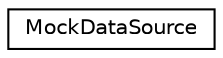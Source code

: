 digraph G
{
  edge [fontname="Helvetica",fontsize="10",labelfontname="Helvetica",labelfontsize="10"];
  node [fontname="Helvetica",fontsize="10",shape=record];
  rankdir="LR";
  Node1 [label="MockDataSource",height=0.2,width=0.4,color="black", fillcolor="white", style="filled",URL="$interface_mock_data_source.html"];
}
